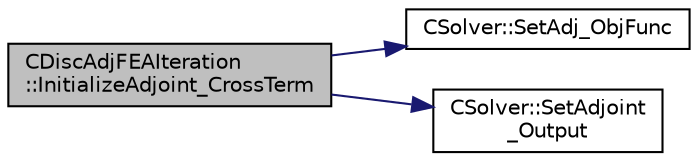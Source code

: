 digraph "CDiscAdjFEAIteration::InitializeAdjoint_CrossTerm"
{
  edge [fontname="Helvetica",fontsize="10",labelfontname="Helvetica",labelfontsize="10"];
  node [fontname="Helvetica",fontsize="10",shape=record];
  rankdir="LR";
  Node15 [label="CDiscAdjFEAIteration\l::InitializeAdjoint_CrossTerm",height=0.2,width=0.4,color="black", fillcolor="grey75", style="filled", fontcolor="black"];
  Node15 -> Node16 [color="midnightblue",fontsize="10",style="solid",fontname="Helvetica"];
  Node16 [label="CSolver::SetAdj_ObjFunc",height=0.2,width=0.4,color="black", fillcolor="white", style="filled",URL="$class_c_solver.html#ab88b4902ba0172cb3f27b43da3ca65bd"];
  Node15 -> Node17 [color="midnightblue",fontsize="10",style="solid",fontname="Helvetica"];
  Node17 [label="CSolver::SetAdjoint\l_Output",height=0.2,width=0.4,color="black", fillcolor="white", style="filled",URL="$class_c_solver.html#afacc145d3e6f6a8ff9f3429c1078717a",tooltip="A virtual member. "];
}
